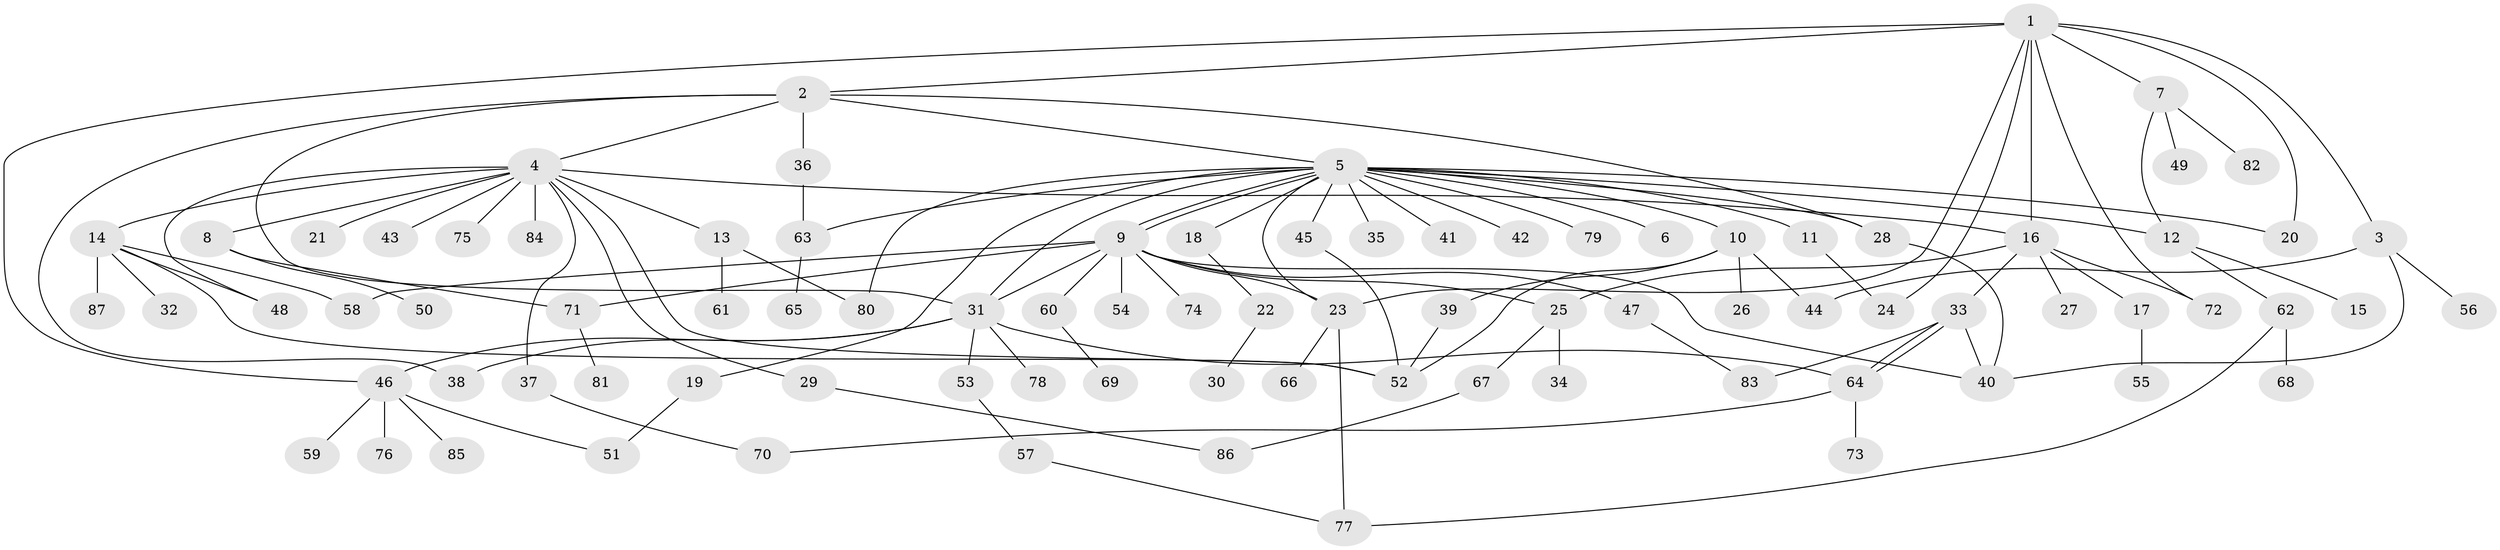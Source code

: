 // coarse degree distribution, {9: 0.03773584905660377, 2: 0.2641509433962264, 6: 0.09433962264150944, 1: 0.33962264150943394, 3: 0.1509433962264151, 16: 0.018867924528301886, 5: 0.018867924528301886, 4: 0.05660377358490566, 11: 0.018867924528301886}
// Generated by graph-tools (version 1.1) at 2025/36/03/04/25 23:36:40]
// undirected, 87 vertices, 121 edges
graph export_dot {
  node [color=gray90,style=filled];
  1;
  2;
  3;
  4;
  5;
  6;
  7;
  8;
  9;
  10;
  11;
  12;
  13;
  14;
  15;
  16;
  17;
  18;
  19;
  20;
  21;
  22;
  23;
  24;
  25;
  26;
  27;
  28;
  29;
  30;
  31;
  32;
  33;
  34;
  35;
  36;
  37;
  38;
  39;
  40;
  41;
  42;
  43;
  44;
  45;
  46;
  47;
  48;
  49;
  50;
  51;
  52;
  53;
  54;
  55;
  56;
  57;
  58;
  59;
  60;
  61;
  62;
  63;
  64;
  65;
  66;
  67;
  68;
  69;
  70;
  71;
  72;
  73;
  74;
  75;
  76;
  77;
  78;
  79;
  80;
  81;
  82;
  83;
  84;
  85;
  86;
  87;
  1 -- 2;
  1 -- 3;
  1 -- 7;
  1 -- 16;
  1 -- 20;
  1 -- 23;
  1 -- 24;
  1 -- 46;
  1 -- 72;
  2 -- 4;
  2 -- 5;
  2 -- 28;
  2 -- 31;
  2 -- 36;
  2 -- 38;
  3 -- 40;
  3 -- 44;
  3 -- 56;
  4 -- 8;
  4 -- 13;
  4 -- 14;
  4 -- 16;
  4 -- 21;
  4 -- 29;
  4 -- 37;
  4 -- 43;
  4 -- 48;
  4 -- 52;
  4 -- 75;
  4 -- 84;
  5 -- 6;
  5 -- 9;
  5 -- 9;
  5 -- 10;
  5 -- 11;
  5 -- 12;
  5 -- 18;
  5 -- 19;
  5 -- 20;
  5 -- 23;
  5 -- 28;
  5 -- 31;
  5 -- 35;
  5 -- 41;
  5 -- 42;
  5 -- 45;
  5 -- 63;
  5 -- 79;
  5 -- 80;
  7 -- 12;
  7 -- 49;
  7 -- 82;
  8 -- 50;
  8 -- 71;
  9 -- 23;
  9 -- 25;
  9 -- 31;
  9 -- 40;
  9 -- 47;
  9 -- 54;
  9 -- 58;
  9 -- 60;
  9 -- 71;
  9 -- 74;
  10 -- 26;
  10 -- 39;
  10 -- 44;
  10 -- 52;
  11 -- 24;
  12 -- 15;
  12 -- 62;
  13 -- 61;
  13 -- 80;
  14 -- 32;
  14 -- 48;
  14 -- 52;
  14 -- 58;
  14 -- 87;
  16 -- 17;
  16 -- 25;
  16 -- 27;
  16 -- 33;
  16 -- 72;
  17 -- 55;
  18 -- 22;
  19 -- 51;
  22 -- 30;
  23 -- 66;
  23 -- 77;
  25 -- 34;
  25 -- 67;
  28 -- 40;
  29 -- 86;
  31 -- 38;
  31 -- 46;
  31 -- 53;
  31 -- 64;
  31 -- 78;
  33 -- 40;
  33 -- 64;
  33 -- 64;
  33 -- 83;
  36 -- 63;
  37 -- 70;
  39 -- 52;
  45 -- 52;
  46 -- 51;
  46 -- 59;
  46 -- 76;
  46 -- 85;
  47 -- 83;
  53 -- 57;
  57 -- 77;
  60 -- 69;
  62 -- 68;
  62 -- 77;
  63 -- 65;
  64 -- 70;
  64 -- 73;
  67 -- 86;
  71 -- 81;
}
